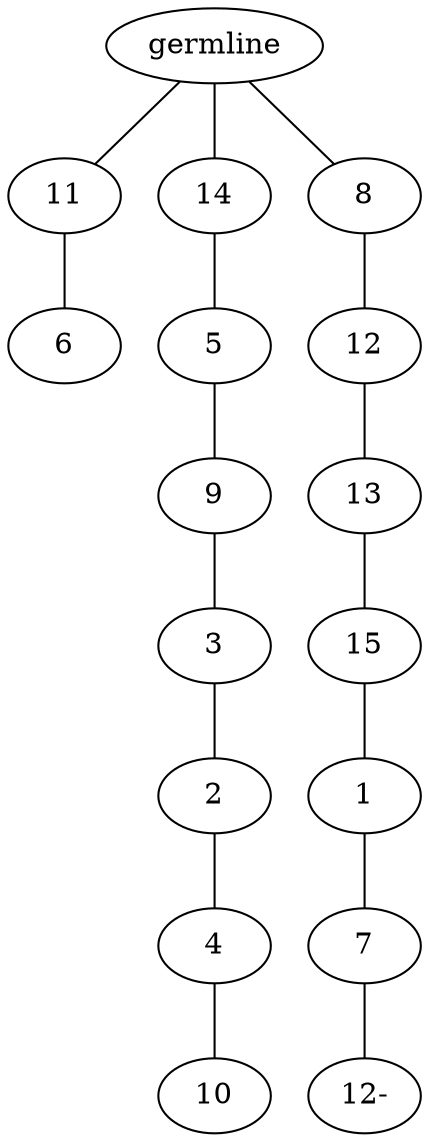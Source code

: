 graph tree {
    "140376495726704" [label="germline"];
    "140376494062944" [label="11"];
    "140376494062560" [label="6"];
    "140376494060880" [label="14"];
    "140376494059872" [label="5"];
    "140376494060640" [label="9"];
    "140376496469136" [label="3"];
    "140376496468944" [label="2"];
    "140376496469664" [label="4"];
    "140376496468032" [label="10"];
    "140376494063280" [label="8"];
    "140376496469952" [label="12"];
    "140376496470144" [label="13"];
    "140376496469520" [label="15"];
    "140376496041744" [label="1"];
    "140376496041888" [label="7"];
    "140376496037952" [label="12-"];
    "140376495726704" -- "140376494062944";
    "140376495726704" -- "140376494060880";
    "140376495726704" -- "140376494063280";
    "140376494062944" -- "140376494062560";
    "140376494060880" -- "140376494059872";
    "140376494059872" -- "140376494060640";
    "140376494060640" -- "140376496469136";
    "140376496469136" -- "140376496468944";
    "140376496468944" -- "140376496469664";
    "140376496469664" -- "140376496468032";
    "140376494063280" -- "140376496469952";
    "140376496469952" -- "140376496470144";
    "140376496470144" -- "140376496469520";
    "140376496469520" -- "140376496041744";
    "140376496041744" -- "140376496041888";
    "140376496041888" -- "140376496037952";
}
